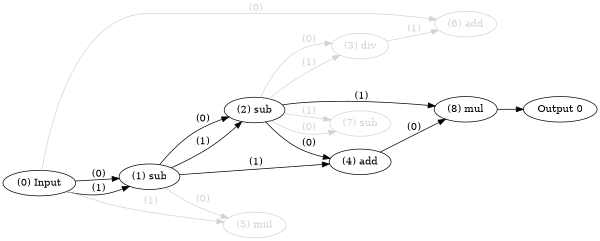 digraph NeuralNetwork {
rankdir=LR;
size="4,3";
center = true;
node0 [label="(0) Input", color=black, labelfontcolor=black, fontcolor=black];
node1 [label="(1) sub", color=black, labelfontcolor=black, fontcolor=black];
node0 -> node1 [label=" (0)", labelfontcolor=black, fontcolor=black, bold=true, color=black];
node0 -> node1 [label=" (1)", labelfontcolor=black, fontcolor=black, bold=true, color=black];
node2 [label="(2) sub", color=black, labelfontcolor=black, fontcolor=black];
node1 -> node2 [label=" (0)", labelfontcolor=black, fontcolor=black, bold=true, color=black];
node1 -> node2 [label=" (1)", labelfontcolor=black, fontcolor=black, bold=true, color=black];
node3 [label="(3) div", color=lightgrey, labelfontcolor=lightgrey, fontcolor=lightgrey];
node2 -> node3 [label=" (0)", labelfontcolor=lightgrey, fontcolor=lightgrey, bold=true, color=lightgrey];
node2 -> node3 [label=" (1)", labelfontcolor=lightgrey, fontcolor=lightgrey, bold=true, color=lightgrey];
node4 [label="(4) add", color=black, labelfontcolor=black, fontcolor=black];
node2 -> node4 [label=" (0)", labelfontcolor=black, fontcolor=black, bold=true, color=black];
node1 -> node4 [label=" (1)", labelfontcolor=black, fontcolor=black, bold=true, color=black];
node5 [label="(5) mul", color=lightgrey, labelfontcolor=lightgrey, fontcolor=lightgrey];
node1 -> node5 [label=" (0)", labelfontcolor=lightgrey, fontcolor=lightgrey, bold=true, color=lightgrey];
node0 -> node5 [label=" (1)", labelfontcolor=lightgrey, fontcolor=lightgrey, bold=true, color=lightgrey];
node6 [label="(6) add", color=lightgrey, labelfontcolor=lightgrey, fontcolor=lightgrey];
node0 -> node6 [label=" (0)", labelfontcolor=lightgrey, fontcolor=lightgrey, bold=true, color=lightgrey];
node3 -> node6 [label=" (1)", labelfontcolor=lightgrey, fontcolor=lightgrey, bold=true, color=lightgrey];
node7 [label="(7) sub", color=lightgrey, labelfontcolor=lightgrey, fontcolor=lightgrey];
node2 -> node7 [label=" (0)", labelfontcolor=lightgrey, fontcolor=lightgrey, bold=true, color=lightgrey];
node2 -> node7 [label=" (1)", labelfontcolor=lightgrey, fontcolor=lightgrey, bold=true, color=lightgrey];
node8 [label="(8) mul", color=black, labelfontcolor=black, fontcolor=black];
node4 -> node8 [label=" (0)", labelfontcolor=black, fontcolor=black, bold=true, color=black];
node2 -> node8 [label=" (1)", labelfontcolor=black, fontcolor=black, bold=true, color=black];
node9 [label="Output 0", color=black, labelfontcolor=black, fontcolor=black];
node8 -> node9 [labelfontcolor=black, fontcolor=black, bold=true, color=black];
{ rank = source; "node0"; }
{ rank = max;"node9"; }
}